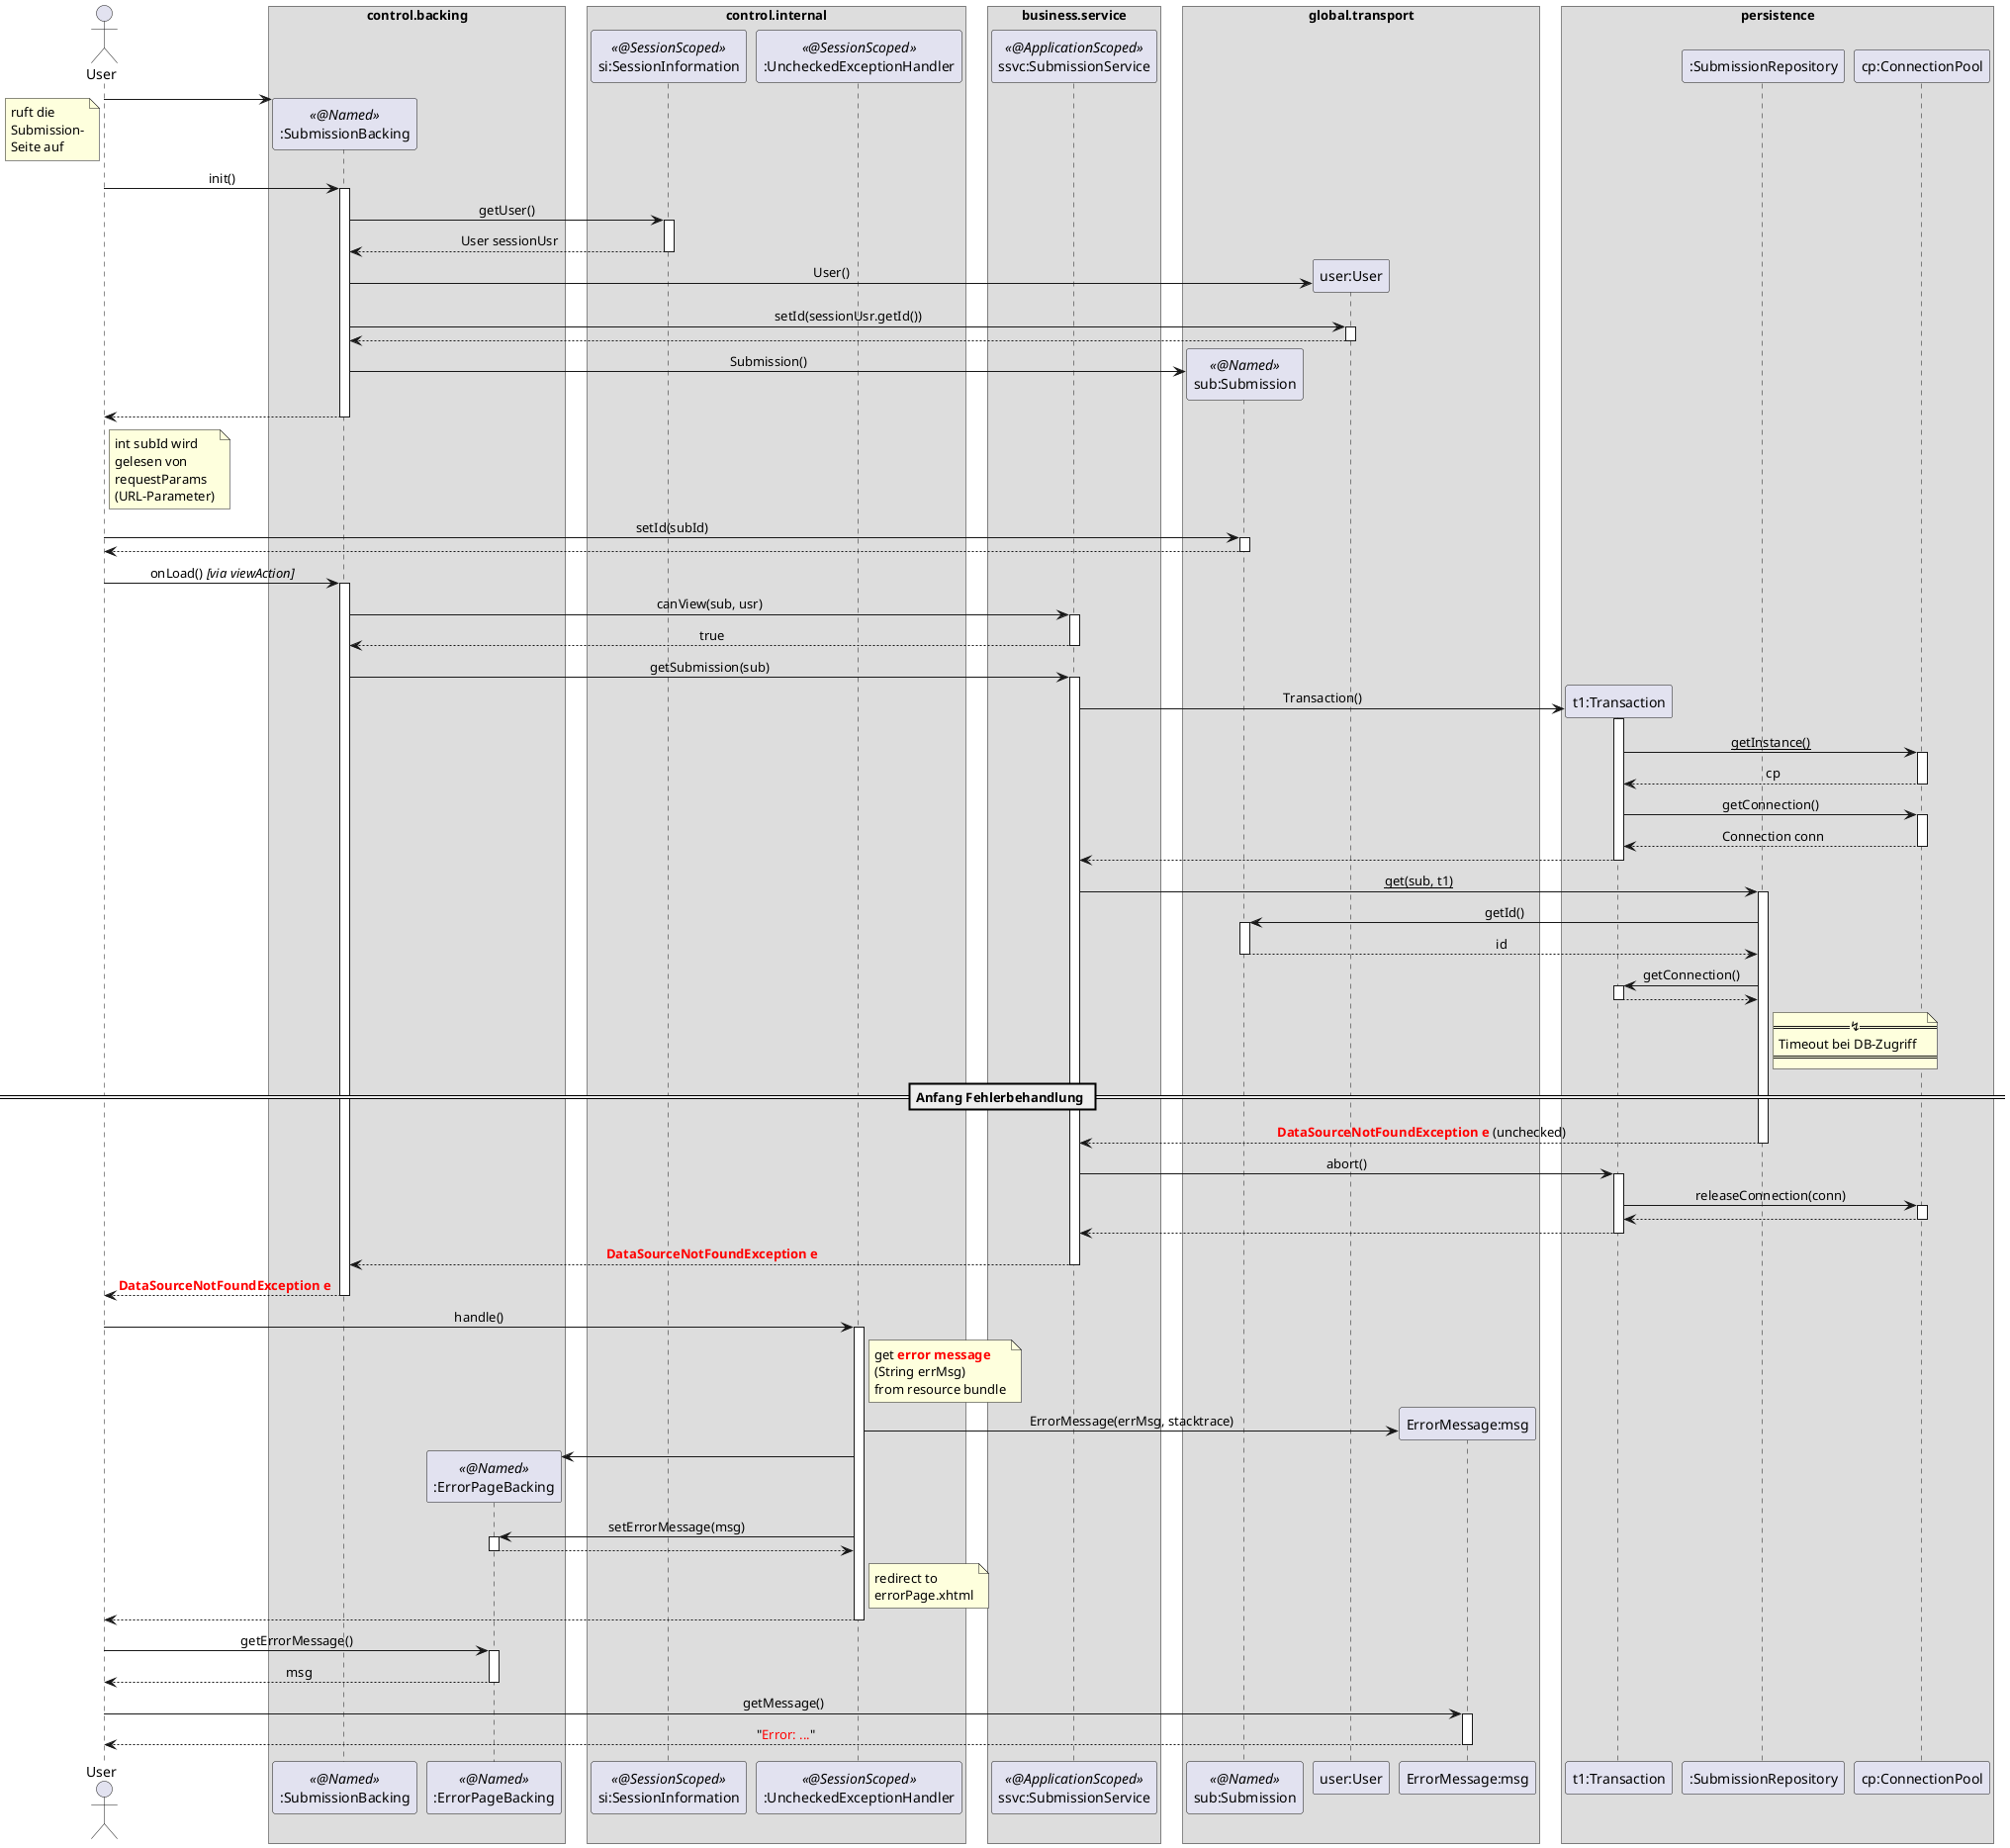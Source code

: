 @startuml
'https://plantuml.com/sequence-diagram

'!theme aws-orange
skinparam sequenceMessageAlign center
skinparam BoxPadding 10
'skinparam LifelineStrategy nosolid
'autonumber
'autoactivate on
'hide footbox

actor User as user

box "control.backing"
    participant ":SubmissionBacking" as sb << @Named >>
    participant ":ErrorPageBacking" as epb << @Named >>
end box
'box "???"
'    participant ":ResourceBundle" as rscBundle
'end box
box "control.internal"
    participant "si:SessionInformation" as si << @SessionScoped >>
    participant ":UncheckedExceptionHandler" as eh << @SessionScoped >>
end box
box "control.validation"
end box
box "business.service"
    participant "ssvc:SubmissionService" as ssvc << @ApplicationScoped >>
end box
box "global.transport"
    participant "sub:Submission" as sub << @Named >>
    participant "user:User" as usr
    participant "ErrorMessage:msg" as msg
end box
box persistence
    participant "t1:Transaction" as t1
    participant ":SubmissionRepository" as sr
    participant "cp:ConnectionPool" as cp
end box

create sb
user -> sb
note left
    ruft die
    Submission-
    Seite auf
end note
user -> sb : init()
activate sb
    sb -> si ++ : getUser()
    return User sessionUsr
    sb -> usr ** : User()
    sb -> usr ++ : setId(sessionUsr.getId())
    return
    sb -> sub ** : Submission()
return

note right of user
    int subId wird
    gelesen von
    requestParams
    (URL-Parameter)
end note
user -> sub ++ : setId(subId)
return


user -> sb ++ : onLoad() //[via viewAction]//
    sb -> ssvc ++ : canView(sub, usr)
    return true

    sb -> ssvc : getSubmission(sub)
    activate ssvc
        ssvc -> t1 ** : Transaction()
        activate t1
            t1 -> cp : __getInstance()__
            activate cp
            return cp
            t1 -> cp : getConnection()
            activate cp
            return Connection conn
        return
        ssvc -> sr : __get(sub, t1)__
        activate sr
            sr -> sub : getId()
            activate sub
            return id
            sr -> t1 ++ : getConnection()
            return
        note right of sr
        == ↯ ==
        Timeout bei DB-Zugriff
        ====
        end note

== Anfang Fehlerbehandlung ==
        return <font color=red><b>DataSourceNotFoundException e</b></font> (unchecked)

        ssvc -> t1 ++ : abort()
            t1 -> cp ++ : releaseConnection(conn)
            return
        return

    return <font color=red><b>DataSourceNotFoundException e
return <font color=red><b>DataSourceNotFoundException e

user -> eh ++ : handle()
    note right of eh
    get <font color=red><b>error</b></font> <font color=red><b>message</b></font>
    (String errMsg)
    from resource bundle
    end note

    eh -> msg ** : ErrorMessage(errMsg, stacktrace)

    eh -> epb **
    eh -> epb ++ : setErrorMessage(msg)
    return

    note right of eh
    redirect to
    errorPage.xhtml
    end note

return

user -> epb ++ : getErrorMessage()
return msg
user -> msg ++ : getMessage()
return "<font color=red>Error: ...</font>"

'note left
'Die Ablehnung war
'nicht erfolgreich
'end note


@enduml